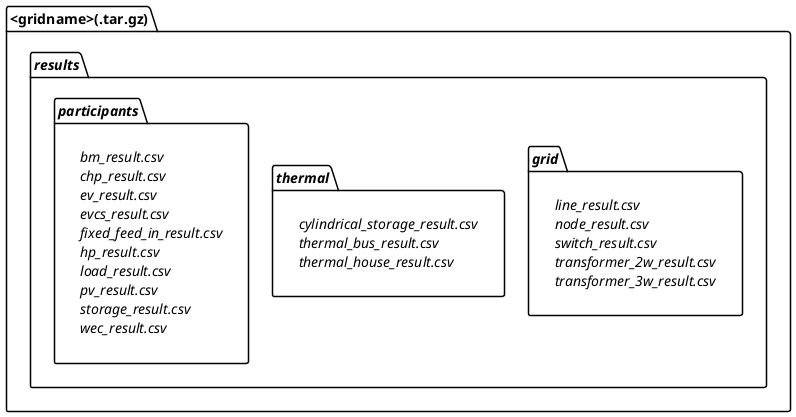 @startuml

package <gridname>(.tar.gz) {
    package //results// {
        package //grid// {
            label "//line_result.csv//\n//node_result.csv//\n//switch_result.csv//\n//transformer_2w_result.csv//\n//transformer_3w_result.csv//"
        }
        package "//thermal//" {
            label "//cylindrical_storage_result.csv//\n//thermal_bus_result.csv//\n//thermal_house_result.csv//"
        }
        package "//participants//" {
            label "//bm_result.csv//\n//chp_result.csv//\n//ev_result.csv//\n//evcs_result.csv//\n//fixed_feed_in_result.csv//\n//hp_result.csv//\n//load_result.csv//\n//pv_result.csv//\n//storage_result.csv//\n//wec_result.csv//"
        }
    }
}

@enduml